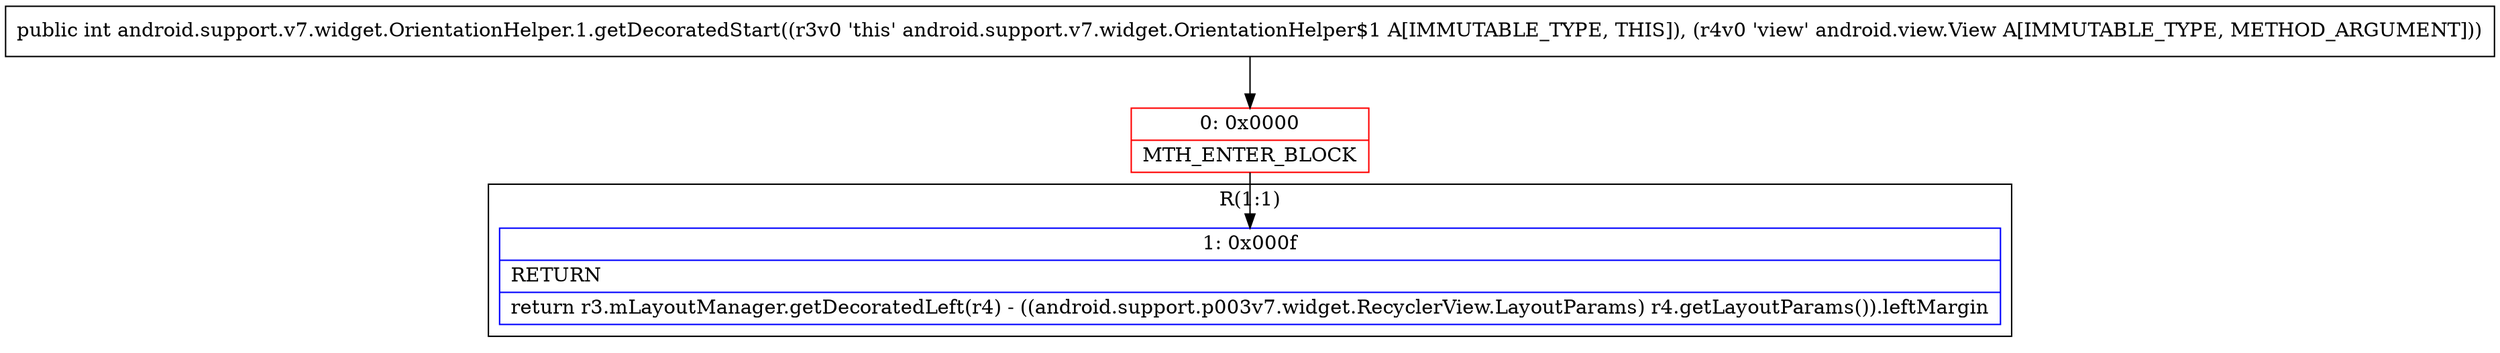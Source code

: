 digraph "CFG forandroid.support.v7.widget.OrientationHelper.1.getDecoratedStart(Landroid\/view\/View;)I" {
subgraph cluster_Region_443777111 {
label = "R(1:1)";
node [shape=record,color=blue];
Node_1 [shape=record,label="{1\:\ 0x000f|RETURN\l|return r3.mLayoutManager.getDecoratedLeft(r4) \- ((android.support.p003v7.widget.RecyclerView.LayoutParams) r4.getLayoutParams()).leftMargin\l}"];
}
Node_0 [shape=record,color=red,label="{0\:\ 0x0000|MTH_ENTER_BLOCK\l}"];
MethodNode[shape=record,label="{public int android.support.v7.widget.OrientationHelper.1.getDecoratedStart((r3v0 'this' android.support.v7.widget.OrientationHelper$1 A[IMMUTABLE_TYPE, THIS]), (r4v0 'view' android.view.View A[IMMUTABLE_TYPE, METHOD_ARGUMENT])) }"];
MethodNode -> Node_0;
Node_0 -> Node_1;
}

